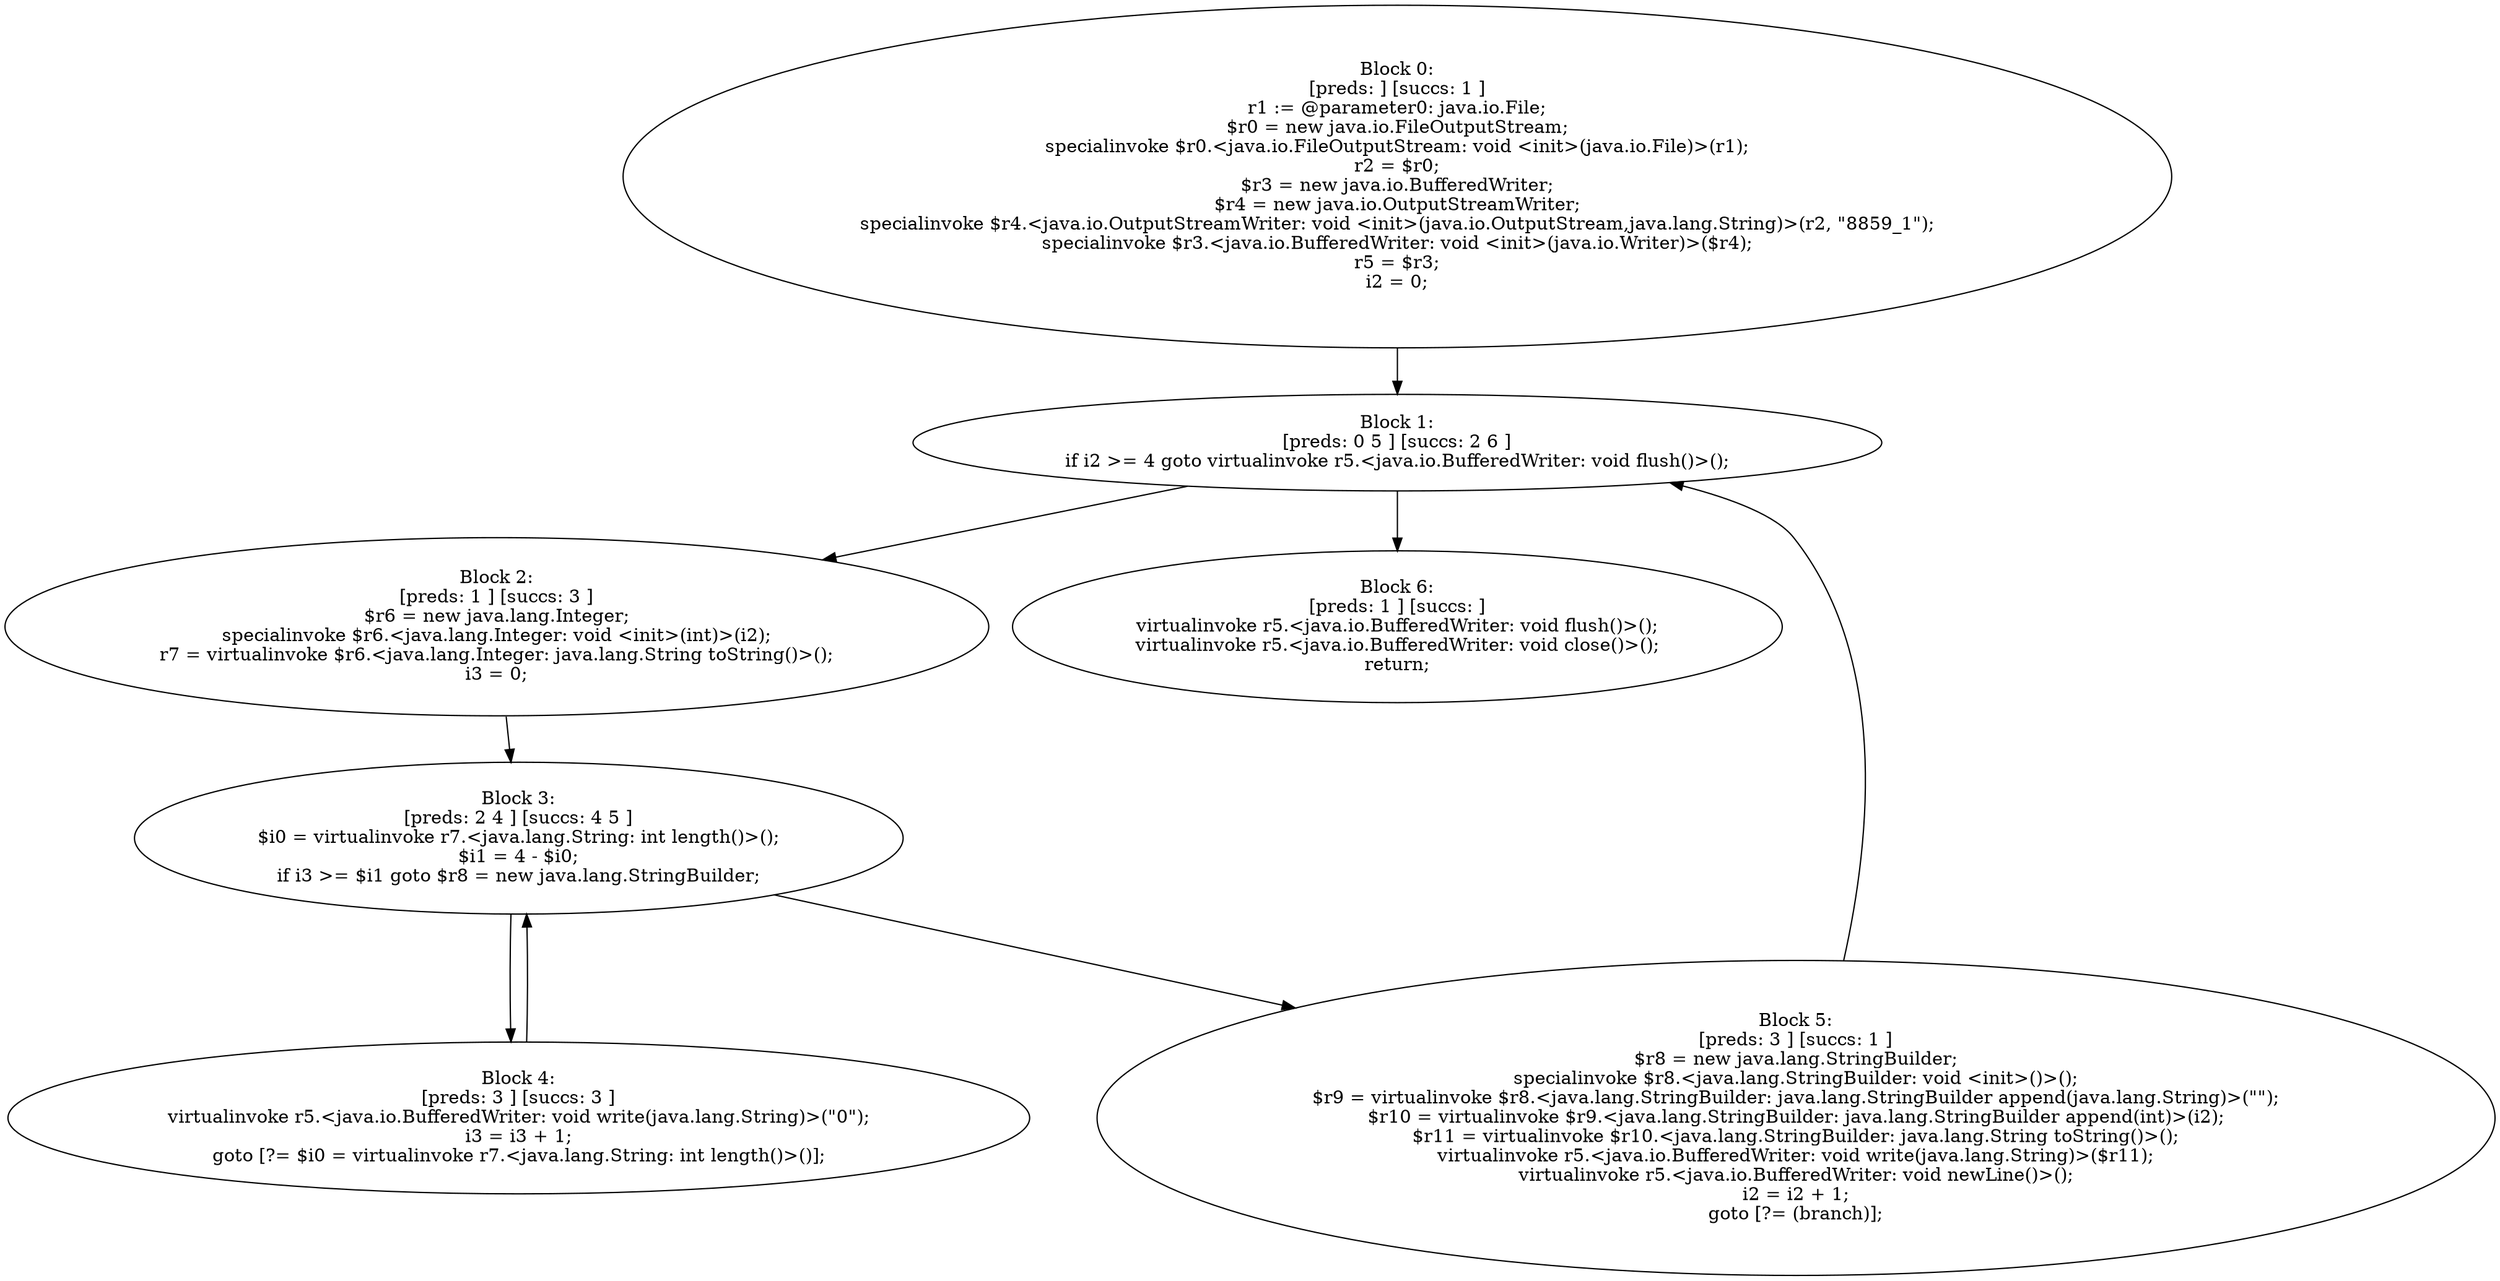 digraph "unitGraph" {
    "Block 0:
[preds: ] [succs: 1 ]
r1 := @parameter0: java.io.File;
$r0 = new java.io.FileOutputStream;
specialinvoke $r0.<java.io.FileOutputStream: void <init>(java.io.File)>(r1);
r2 = $r0;
$r3 = new java.io.BufferedWriter;
$r4 = new java.io.OutputStreamWriter;
specialinvoke $r4.<java.io.OutputStreamWriter: void <init>(java.io.OutputStream,java.lang.String)>(r2, \"8859_1\");
specialinvoke $r3.<java.io.BufferedWriter: void <init>(java.io.Writer)>($r4);
r5 = $r3;
i2 = 0;
"
    "Block 1:
[preds: 0 5 ] [succs: 2 6 ]
if i2 >= 4 goto virtualinvoke r5.<java.io.BufferedWriter: void flush()>();
"
    "Block 2:
[preds: 1 ] [succs: 3 ]
$r6 = new java.lang.Integer;
specialinvoke $r6.<java.lang.Integer: void <init>(int)>(i2);
r7 = virtualinvoke $r6.<java.lang.Integer: java.lang.String toString()>();
i3 = 0;
"
    "Block 3:
[preds: 2 4 ] [succs: 4 5 ]
$i0 = virtualinvoke r7.<java.lang.String: int length()>();
$i1 = 4 - $i0;
if i3 >= $i1 goto $r8 = new java.lang.StringBuilder;
"
    "Block 4:
[preds: 3 ] [succs: 3 ]
virtualinvoke r5.<java.io.BufferedWriter: void write(java.lang.String)>(\"0\");
i3 = i3 + 1;
goto [?= $i0 = virtualinvoke r7.<java.lang.String: int length()>()];
"
    "Block 5:
[preds: 3 ] [succs: 1 ]
$r8 = new java.lang.StringBuilder;
specialinvoke $r8.<java.lang.StringBuilder: void <init>()>();
$r9 = virtualinvoke $r8.<java.lang.StringBuilder: java.lang.StringBuilder append(java.lang.String)>(\"\");
$r10 = virtualinvoke $r9.<java.lang.StringBuilder: java.lang.StringBuilder append(int)>(i2);
$r11 = virtualinvoke $r10.<java.lang.StringBuilder: java.lang.String toString()>();
virtualinvoke r5.<java.io.BufferedWriter: void write(java.lang.String)>($r11);
virtualinvoke r5.<java.io.BufferedWriter: void newLine()>();
i2 = i2 + 1;
goto [?= (branch)];
"
    "Block 6:
[preds: 1 ] [succs: ]
virtualinvoke r5.<java.io.BufferedWriter: void flush()>();
virtualinvoke r5.<java.io.BufferedWriter: void close()>();
return;
"
    "Block 0:
[preds: ] [succs: 1 ]
r1 := @parameter0: java.io.File;
$r0 = new java.io.FileOutputStream;
specialinvoke $r0.<java.io.FileOutputStream: void <init>(java.io.File)>(r1);
r2 = $r0;
$r3 = new java.io.BufferedWriter;
$r4 = new java.io.OutputStreamWriter;
specialinvoke $r4.<java.io.OutputStreamWriter: void <init>(java.io.OutputStream,java.lang.String)>(r2, \"8859_1\");
specialinvoke $r3.<java.io.BufferedWriter: void <init>(java.io.Writer)>($r4);
r5 = $r3;
i2 = 0;
"->"Block 1:
[preds: 0 5 ] [succs: 2 6 ]
if i2 >= 4 goto virtualinvoke r5.<java.io.BufferedWriter: void flush()>();
";
    "Block 1:
[preds: 0 5 ] [succs: 2 6 ]
if i2 >= 4 goto virtualinvoke r5.<java.io.BufferedWriter: void flush()>();
"->"Block 2:
[preds: 1 ] [succs: 3 ]
$r6 = new java.lang.Integer;
specialinvoke $r6.<java.lang.Integer: void <init>(int)>(i2);
r7 = virtualinvoke $r6.<java.lang.Integer: java.lang.String toString()>();
i3 = 0;
";
    "Block 1:
[preds: 0 5 ] [succs: 2 6 ]
if i2 >= 4 goto virtualinvoke r5.<java.io.BufferedWriter: void flush()>();
"->"Block 6:
[preds: 1 ] [succs: ]
virtualinvoke r5.<java.io.BufferedWriter: void flush()>();
virtualinvoke r5.<java.io.BufferedWriter: void close()>();
return;
";
    "Block 2:
[preds: 1 ] [succs: 3 ]
$r6 = new java.lang.Integer;
specialinvoke $r6.<java.lang.Integer: void <init>(int)>(i2);
r7 = virtualinvoke $r6.<java.lang.Integer: java.lang.String toString()>();
i3 = 0;
"->"Block 3:
[preds: 2 4 ] [succs: 4 5 ]
$i0 = virtualinvoke r7.<java.lang.String: int length()>();
$i1 = 4 - $i0;
if i3 >= $i1 goto $r8 = new java.lang.StringBuilder;
";
    "Block 3:
[preds: 2 4 ] [succs: 4 5 ]
$i0 = virtualinvoke r7.<java.lang.String: int length()>();
$i1 = 4 - $i0;
if i3 >= $i1 goto $r8 = new java.lang.StringBuilder;
"->"Block 4:
[preds: 3 ] [succs: 3 ]
virtualinvoke r5.<java.io.BufferedWriter: void write(java.lang.String)>(\"0\");
i3 = i3 + 1;
goto [?= $i0 = virtualinvoke r7.<java.lang.String: int length()>()];
";
    "Block 3:
[preds: 2 4 ] [succs: 4 5 ]
$i0 = virtualinvoke r7.<java.lang.String: int length()>();
$i1 = 4 - $i0;
if i3 >= $i1 goto $r8 = new java.lang.StringBuilder;
"->"Block 5:
[preds: 3 ] [succs: 1 ]
$r8 = new java.lang.StringBuilder;
specialinvoke $r8.<java.lang.StringBuilder: void <init>()>();
$r9 = virtualinvoke $r8.<java.lang.StringBuilder: java.lang.StringBuilder append(java.lang.String)>(\"\");
$r10 = virtualinvoke $r9.<java.lang.StringBuilder: java.lang.StringBuilder append(int)>(i2);
$r11 = virtualinvoke $r10.<java.lang.StringBuilder: java.lang.String toString()>();
virtualinvoke r5.<java.io.BufferedWriter: void write(java.lang.String)>($r11);
virtualinvoke r5.<java.io.BufferedWriter: void newLine()>();
i2 = i2 + 1;
goto [?= (branch)];
";
    "Block 4:
[preds: 3 ] [succs: 3 ]
virtualinvoke r5.<java.io.BufferedWriter: void write(java.lang.String)>(\"0\");
i3 = i3 + 1;
goto [?= $i0 = virtualinvoke r7.<java.lang.String: int length()>()];
"->"Block 3:
[preds: 2 4 ] [succs: 4 5 ]
$i0 = virtualinvoke r7.<java.lang.String: int length()>();
$i1 = 4 - $i0;
if i3 >= $i1 goto $r8 = new java.lang.StringBuilder;
";
    "Block 5:
[preds: 3 ] [succs: 1 ]
$r8 = new java.lang.StringBuilder;
specialinvoke $r8.<java.lang.StringBuilder: void <init>()>();
$r9 = virtualinvoke $r8.<java.lang.StringBuilder: java.lang.StringBuilder append(java.lang.String)>(\"\");
$r10 = virtualinvoke $r9.<java.lang.StringBuilder: java.lang.StringBuilder append(int)>(i2);
$r11 = virtualinvoke $r10.<java.lang.StringBuilder: java.lang.String toString()>();
virtualinvoke r5.<java.io.BufferedWriter: void write(java.lang.String)>($r11);
virtualinvoke r5.<java.io.BufferedWriter: void newLine()>();
i2 = i2 + 1;
goto [?= (branch)];
"->"Block 1:
[preds: 0 5 ] [succs: 2 6 ]
if i2 >= 4 goto virtualinvoke r5.<java.io.BufferedWriter: void flush()>();
";
}
